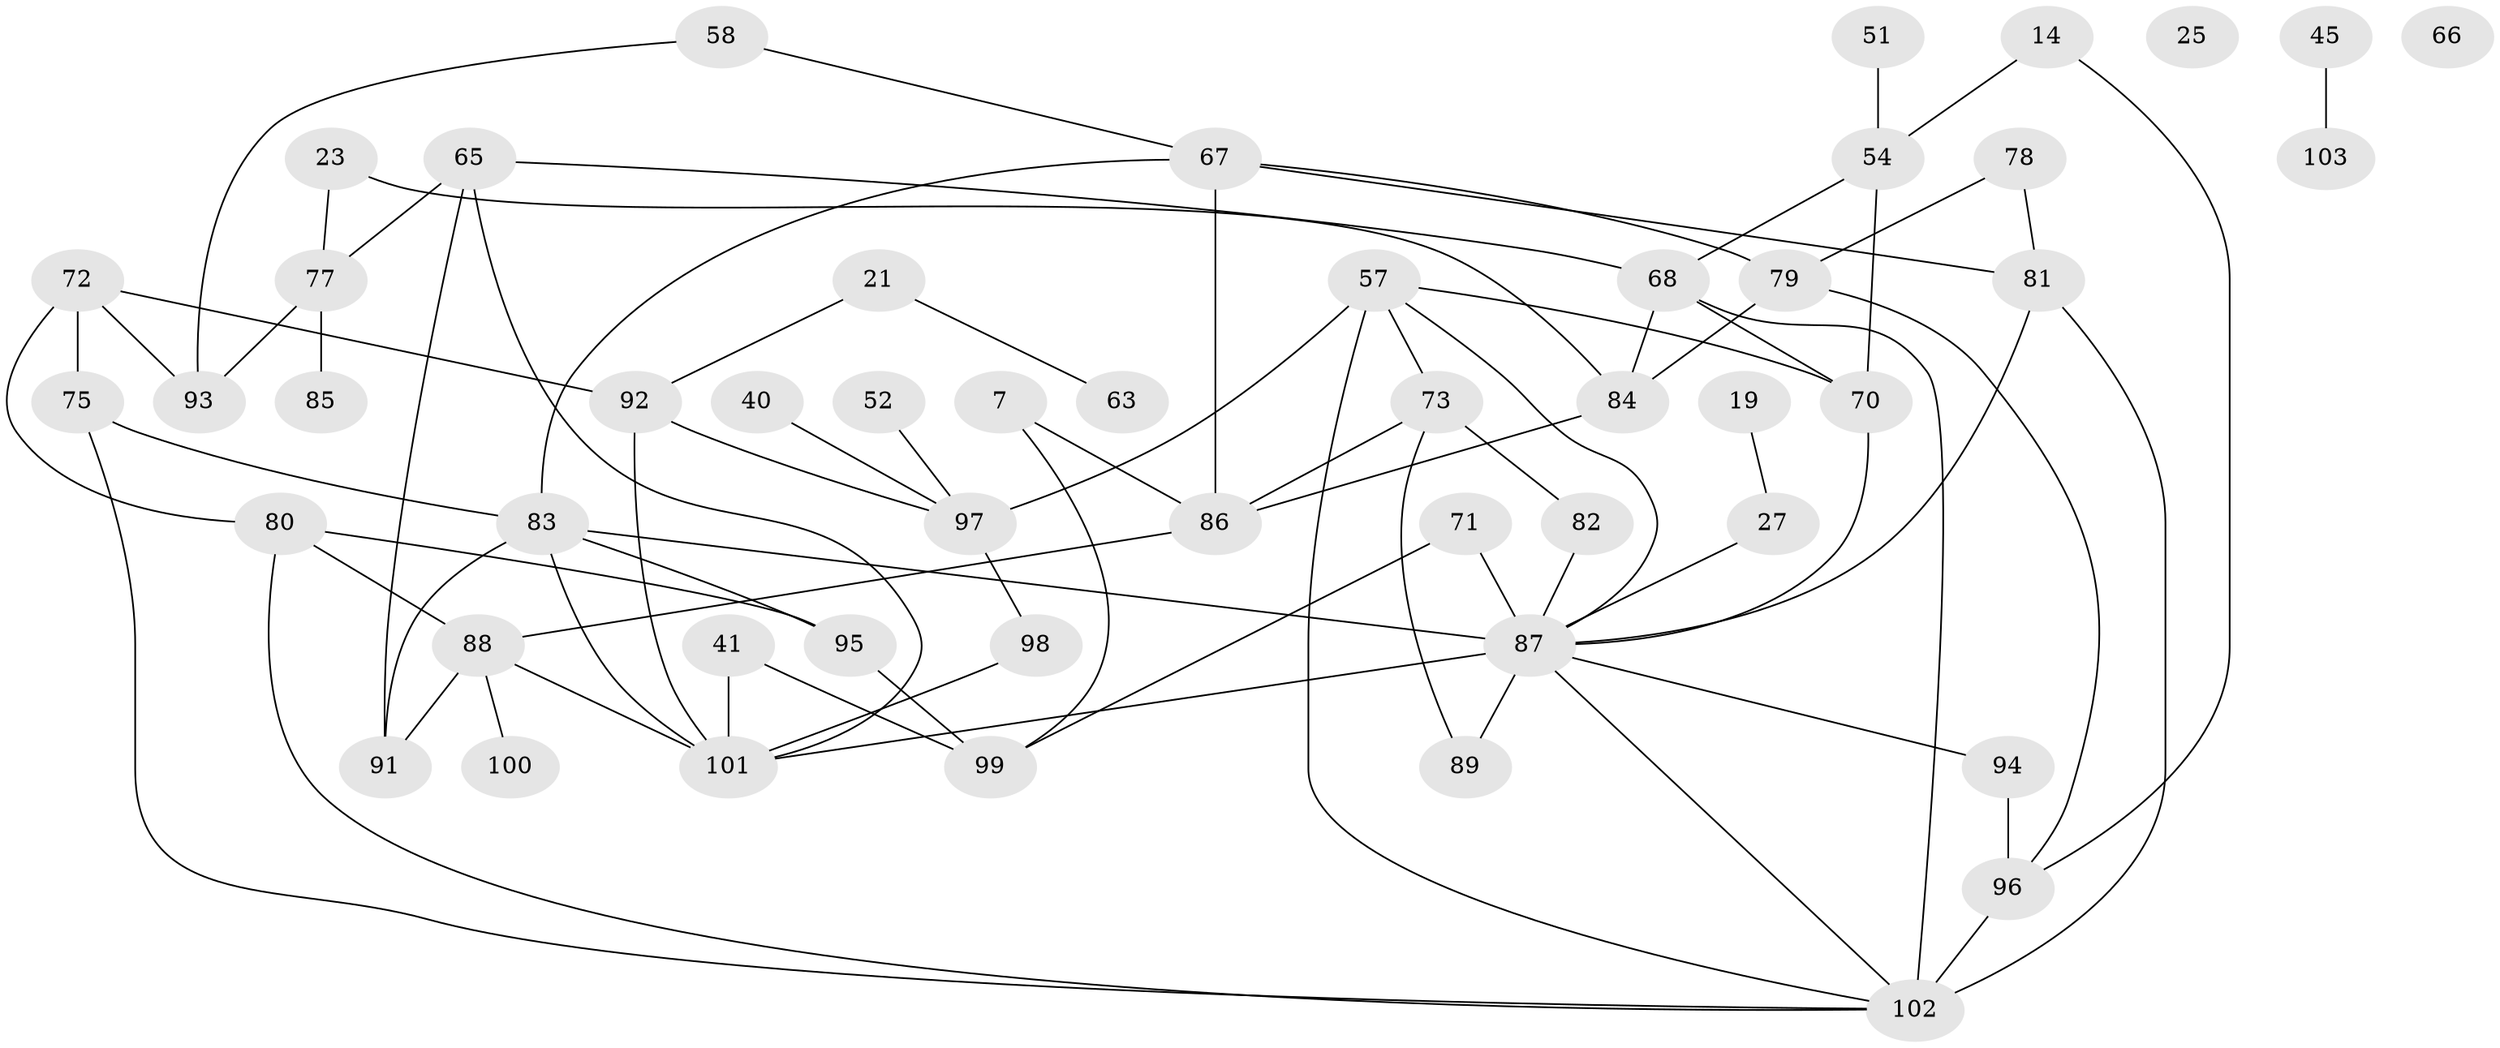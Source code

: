 // original degree distribution, {2: 0.30097087378640774, 3: 0.2621359223300971, 4: 0.18446601941747573, 6: 0.02912621359223301, 1: 0.1262135922330097, 7: 0.009708737864077669, 0: 0.019417475728155338, 5: 0.06796116504854369}
// Generated by graph-tools (version 1.1) at 2025/38/03/09/25 04:38:50]
// undirected, 51 vertices, 80 edges
graph export_dot {
graph [start="1"]
  node [color=gray90,style=filled];
  7;
  14;
  19;
  21;
  23;
  25;
  27;
  40;
  41;
  45;
  51;
  52;
  54 [super="+31"];
  57 [super="+1"];
  58;
  63;
  65;
  66;
  67 [super="+22"];
  68 [super="+48"];
  70;
  71 [super="+56"];
  72 [super="+61"];
  73 [super="+42"];
  75 [super="+5+4"];
  77;
  78;
  79;
  80 [super="+47"];
  81 [super="+49+26"];
  82 [super="+17"];
  83 [super="+2+28+55"];
  84;
  85;
  86;
  87 [super="+39+62"];
  88 [super="+9+53+76"];
  89;
  91 [super="+59+69"];
  92;
  93;
  94;
  95;
  96 [super="+33+74"];
  97 [super="+37"];
  98;
  99;
  100;
  101 [super="+30+43+60+46+36+50+90"];
  102 [super="+20+64"];
  103;
  7 -- 86;
  7 -- 99;
  14 -- 96;
  14 -- 54;
  19 -- 27;
  21 -- 63;
  21 -- 92;
  23 -- 77;
  23 -- 84;
  27 -- 87;
  40 -- 97;
  41 -- 99;
  41 -- 101;
  45 -- 103;
  51 -- 54;
  52 -- 97;
  54 -- 70 [weight=2];
  54 -- 68;
  57 -- 70;
  57 -- 73;
  57 -- 97 [weight=2];
  57 -- 87;
  57 -- 102;
  58 -- 67;
  58 -- 93;
  65 -- 77;
  65 -- 68;
  65 -- 101;
  65 -- 91;
  67 -- 79;
  67 -- 83;
  67 -- 86;
  67 -- 81;
  68 -- 102 [weight=2];
  68 -- 84;
  68 -- 70;
  70 -- 87;
  71 -- 99;
  71 -- 87 [weight=4];
  72 -- 92;
  72 -- 75 [weight=2];
  72 -- 93;
  72 -- 80;
  73 -- 86;
  73 -- 89;
  73 -- 82;
  75 -- 102;
  75 -- 83 [weight=2];
  77 -- 85;
  77 -- 93;
  78 -- 79;
  78 -- 81;
  79 -- 84;
  79 -- 96;
  80 -- 95;
  80 -- 102;
  80 -- 88;
  81 -- 87;
  81 -- 102;
  82 -- 87;
  83 -- 87 [weight=3];
  83 -- 101;
  83 -- 91 [weight=2];
  83 -- 95;
  84 -- 86;
  86 -- 88;
  87 -- 102;
  87 -- 89;
  87 -- 94;
  87 -- 101;
  88 -- 91;
  88 -- 101;
  88 -- 100;
  92 -- 97;
  92 -- 101;
  94 -- 96;
  95 -- 99;
  96 -- 102 [weight=3];
  97 -- 98;
  98 -- 101;
}
